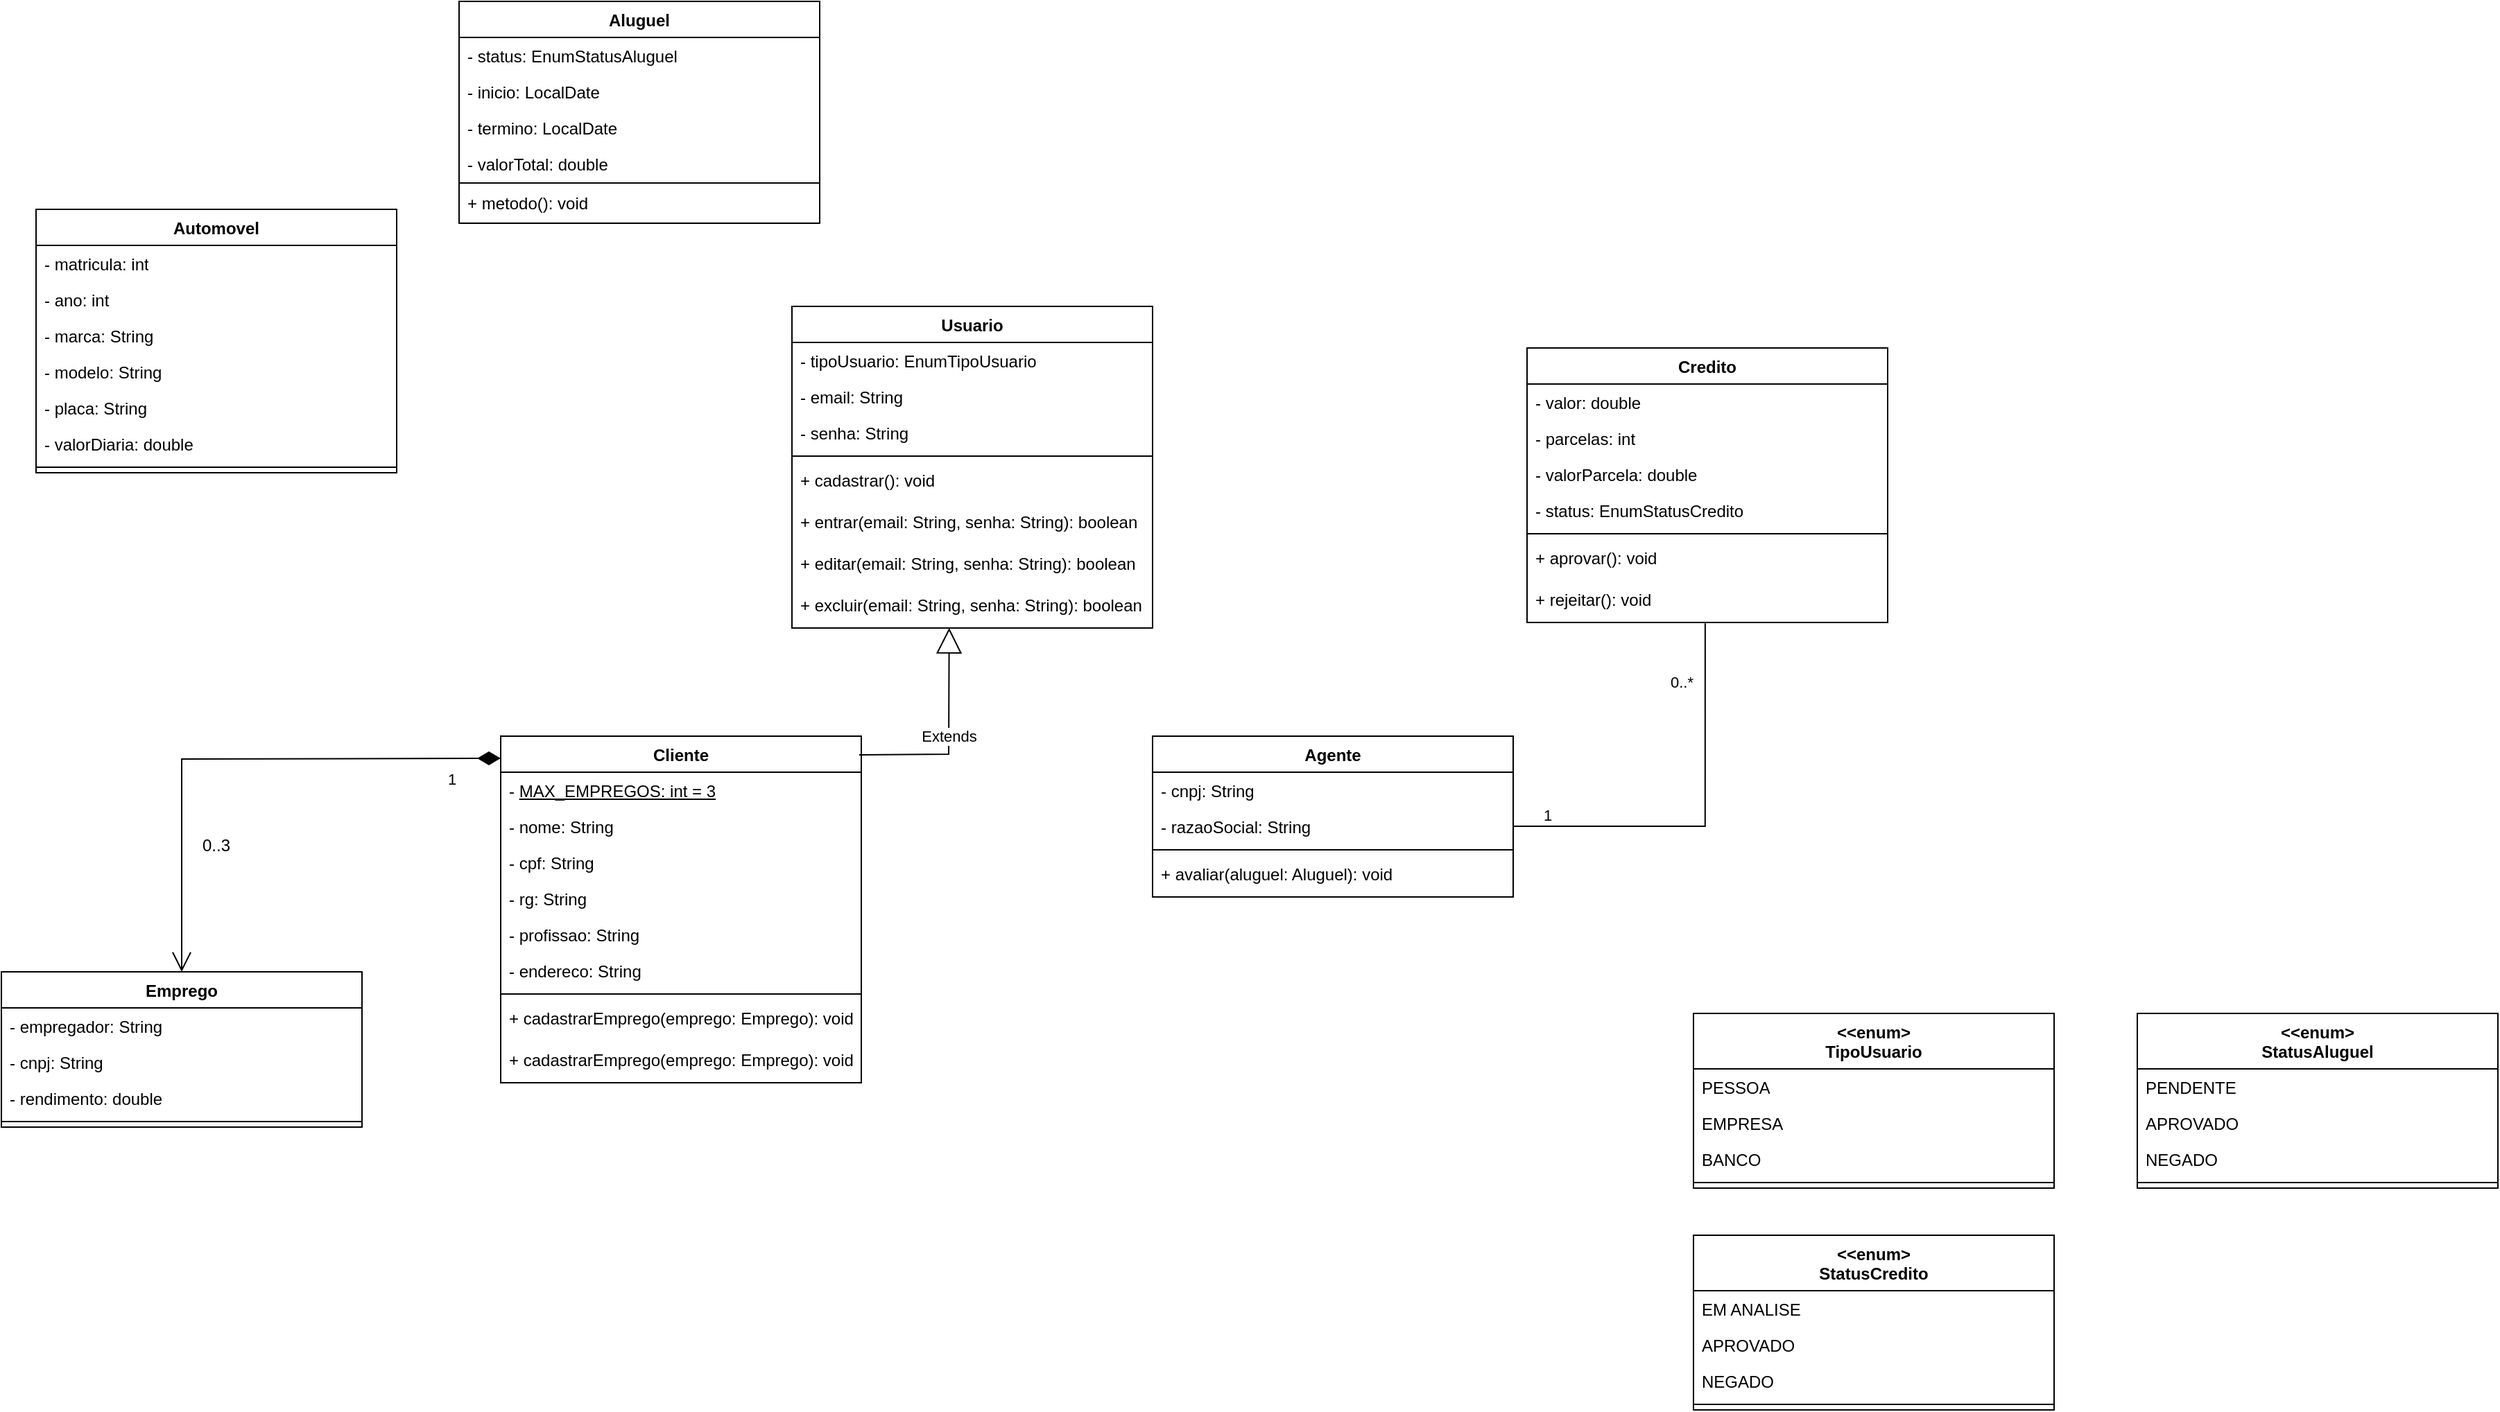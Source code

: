<mxfile version="28.1.2">
  <diagram id="C5RBs43oDa-KdzZeNtuy" name="Page-1">
    <mxGraphModel dx="1717" dy="716" grid="1" gridSize="10" guides="1" tooltips="1" connect="1" arrows="1" fold="1" page="0" pageScale="1" pageWidth="827" pageHeight="1169" math="0" shadow="0">
      <root>
        <mxCell id="WIyWlLk6GJQsqaUBKTNV-0" />
        <mxCell id="WIyWlLk6GJQsqaUBKTNV-1" parent="WIyWlLk6GJQsqaUBKTNV-0" />
        <mxCell id="J917TRUZJGlvlT8n1hcz-7" value="Cliente" style="swimlane;fontStyle=1;align=center;verticalAlign=top;childLayout=stackLayout;horizontal=1;startSize=26;horizontalStack=0;resizeParent=1;resizeParentMax=0;resizeLast=0;collapsible=1;marginBottom=0;whiteSpace=wrap;html=1;" parent="WIyWlLk6GJQsqaUBKTNV-1" vertex="1">
          <mxGeometry x="-20" y="560" width="260" height="250" as="geometry" />
        </mxCell>
        <mxCell id="J917TRUZJGlvlT8n1hcz-8" value="-&amp;nbsp;&lt;u&gt;MAX_EMPREGOS: int = 3&lt;/u&gt;&amp;nbsp;" style="text;strokeColor=none;fillColor=none;align=left;verticalAlign=top;spacingLeft=4;spacingRight=4;overflow=hidden;rotatable=0;points=[[0,0.5],[1,0.5]];portConstraint=eastwest;whiteSpace=wrap;html=1;" parent="J917TRUZJGlvlT8n1hcz-7" vertex="1">
          <mxGeometry y="26" width="260" height="26" as="geometry" />
        </mxCell>
        <mxCell id="J917TRUZJGlvlT8n1hcz-12" value="- nome: String" style="text;strokeColor=none;fillColor=none;align=left;verticalAlign=top;spacingLeft=4;spacingRight=4;overflow=hidden;rotatable=0;points=[[0,0.5],[1,0.5]];portConstraint=eastwest;whiteSpace=wrap;html=1;" parent="J917TRUZJGlvlT8n1hcz-7" vertex="1">
          <mxGeometry y="52" width="260" height="26" as="geometry" />
        </mxCell>
        <mxCell id="J917TRUZJGlvlT8n1hcz-15" value="- cpf: String&lt;div&gt;&lt;br&gt;&lt;/div&gt;" style="text;strokeColor=none;fillColor=none;align=left;verticalAlign=top;spacingLeft=4;spacingRight=4;overflow=hidden;rotatable=0;points=[[0,0.5],[1,0.5]];portConstraint=eastwest;whiteSpace=wrap;html=1;" parent="J917TRUZJGlvlT8n1hcz-7" vertex="1">
          <mxGeometry y="78" width="260" height="26" as="geometry" />
        </mxCell>
        <mxCell id="J917TRUZJGlvlT8n1hcz-14" value="- rg: String&lt;div&gt;&lt;br&gt;&lt;/div&gt;" style="text;strokeColor=none;fillColor=none;align=left;verticalAlign=top;spacingLeft=4;spacingRight=4;overflow=hidden;rotatable=0;points=[[0,0.5],[1,0.5]];portConstraint=eastwest;whiteSpace=wrap;html=1;" parent="J917TRUZJGlvlT8n1hcz-7" vertex="1">
          <mxGeometry y="104" width="260" height="26" as="geometry" />
        </mxCell>
        <mxCell id="J917TRUZJGlvlT8n1hcz-16" value="&lt;div&gt;- profissao: String&lt;/div&gt;" style="text;strokeColor=none;fillColor=none;align=left;verticalAlign=top;spacingLeft=4;spacingRight=4;overflow=hidden;rotatable=0;points=[[0,0.5],[1,0.5]];portConstraint=eastwest;whiteSpace=wrap;html=1;" parent="J917TRUZJGlvlT8n1hcz-7" vertex="1">
          <mxGeometry y="130" width="260" height="26" as="geometry" />
        </mxCell>
        <mxCell id="J917TRUZJGlvlT8n1hcz-17" value="&lt;div&gt;- endereco: String&lt;/div&gt;" style="text;strokeColor=none;fillColor=none;align=left;verticalAlign=top;spacingLeft=4;spacingRight=4;overflow=hidden;rotatable=0;points=[[0,0.5],[1,0.5]];portConstraint=eastwest;whiteSpace=wrap;html=1;" parent="J917TRUZJGlvlT8n1hcz-7" vertex="1">
          <mxGeometry y="156" width="260" height="26" as="geometry" />
        </mxCell>
        <mxCell id="J917TRUZJGlvlT8n1hcz-9" value="" style="line;strokeWidth=1;fillColor=none;align=left;verticalAlign=middle;spacingTop=-1;spacingLeft=3;spacingRight=3;rotatable=0;labelPosition=right;points=[];portConstraint=eastwest;strokeColor=inherit;" parent="J917TRUZJGlvlT8n1hcz-7" vertex="1">
          <mxGeometry y="182" width="260" height="8" as="geometry" />
        </mxCell>
        <mxCell id="J917TRUZJGlvlT8n1hcz-10" value="+ cadastrarEmprego(emprego: Emprego): void" style="text;strokeColor=none;fillColor=none;align=left;verticalAlign=top;spacingLeft=4;spacingRight=4;overflow=hidden;rotatable=0;points=[[0,0.5],[1,0.5]];portConstraint=eastwest;whiteSpace=wrap;html=1;" parent="J917TRUZJGlvlT8n1hcz-7" vertex="1">
          <mxGeometry y="190" width="260" height="30" as="geometry" />
        </mxCell>
        <mxCell id="J917TRUZJGlvlT8n1hcz-18" value="+ cadastrarEmprego(emprego: Emprego): void" style="text;strokeColor=none;fillColor=none;align=left;verticalAlign=top;spacingLeft=4;spacingRight=4;overflow=hidden;rotatable=0;points=[[0,0.5],[1,0.5]];portConstraint=eastwest;whiteSpace=wrap;html=1;" parent="J917TRUZJGlvlT8n1hcz-7" vertex="1">
          <mxGeometry y="220" width="260" height="30" as="geometry" />
        </mxCell>
        <mxCell id="J917TRUZJGlvlT8n1hcz-19" value="Agente" style="swimlane;fontStyle=1;align=center;verticalAlign=top;childLayout=stackLayout;horizontal=1;startSize=26;horizontalStack=0;resizeParent=1;resizeParentMax=0;resizeLast=0;collapsible=1;marginBottom=0;whiteSpace=wrap;html=1;" parent="WIyWlLk6GJQsqaUBKTNV-1" vertex="1">
          <mxGeometry x="450" y="560" width="260" height="116" as="geometry" />
        </mxCell>
        <mxCell id="J917TRUZJGlvlT8n1hcz-20" value="- cnpj: String" style="text;strokeColor=none;fillColor=none;align=left;verticalAlign=top;spacingLeft=4;spacingRight=4;overflow=hidden;rotatable=0;points=[[0,0.5],[1,0.5]];portConstraint=eastwest;whiteSpace=wrap;html=1;" parent="J917TRUZJGlvlT8n1hcz-19" vertex="1">
          <mxGeometry y="26" width="260" height="26" as="geometry" />
        </mxCell>
        <mxCell id="J917TRUZJGlvlT8n1hcz-21" value="- razaoSocial: String" style="text;strokeColor=none;fillColor=none;align=left;verticalAlign=top;spacingLeft=4;spacingRight=4;overflow=hidden;rotatable=0;points=[[0,0.5],[1,0.5]];portConstraint=eastwest;whiteSpace=wrap;html=1;" parent="J917TRUZJGlvlT8n1hcz-19" vertex="1">
          <mxGeometry y="52" width="260" height="26" as="geometry" />
        </mxCell>
        <mxCell id="J917TRUZJGlvlT8n1hcz-26" value="" style="line;strokeWidth=1;fillColor=none;align=left;verticalAlign=middle;spacingTop=-1;spacingLeft=3;spacingRight=3;rotatable=0;labelPosition=right;points=[];portConstraint=eastwest;strokeColor=inherit;" parent="J917TRUZJGlvlT8n1hcz-19" vertex="1">
          <mxGeometry y="78" width="260" height="8" as="geometry" />
        </mxCell>
        <mxCell id="J917TRUZJGlvlT8n1hcz-28" value="+ avaliar(aluguel: Aluguel): void" style="text;strokeColor=none;fillColor=none;align=left;verticalAlign=top;spacingLeft=4;spacingRight=4;overflow=hidden;rotatable=0;points=[[0,0.5],[1,0.5]];portConstraint=eastwest;whiteSpace=wrap;html=1;" parent="J917TRUZJGlvlT8n1hcz-19" vertex="1">
          <mxGeometry y="86" width="260" height="30" as="geometry" />
        </mxCell>
        <mxCell id="J917TRUZJGlvlT8n1hcz-29" value="Usuario" style="swimlane;fontStyle=1;align=center;verticalAlign=top;childLayout=stackLayout;horizontal=1;startSize=26;horizontalStack=0;resizeParent=1;resizeParentMax=0;resizeLast=0;collapsible=1;marginBottom=0;whiteSpace=wrap;html=1;" parent="WIyWlLk6GJQsqaUBKTNV-1" vertex="1">
          <mxGeometry x="190" y="250" width="260" height="232" as="geometry" />
        </mxCell>
        <mxCell id="J917TRUZJGlvlT8n1hcz-37" value="- tipoUsuario: EnumTipoUsuario" style="text;strokeColor=none;fillColor=none;align=left;verticalAlign=top;spacingLeft=4;spacingRight=4;overflow=hidden;rotatable=0;points=[[0,0.5],[1,0.5]];portConstraint=eastwest;whiteSpace=wrap;html=1;" parent="J917TRUZJGlvlT8n1hcz-29" vertex="1">
          <mxGeometry y="26" width="260" height="26" as="geometry" />
        </mxCell>
        <mxCell id="J917TRUZJGlvlT8n1hcz-30" value="- email: String" style="text;strokeColor=none;fillColor=none;align=left;verticalAlign=top;spacingLeft=4;spacingRight=4;overflow=hidden;rotatable=0;points=[[0,0.5],[1,0.5]];portConstraint=eastwest;whiteSpace=wrap;html=1;" parent="J917TRUZJGlvlT8n1hcz-29" vertex="1">
          <mxGeometry y="52" width="260" height="26" as="geometry" />
        </mxCell>
        <mxCell id="J917TRUZJGlvlT8n1hcz-31" value="- senha: String" style="text;strokeColor=none;fillColor=none;align=left;verticalAlign=top;spacingLeft=4;spacingRight=4;overflow=hidden;rotatable=0;points=[[0,0.5],[1,0.5]];portConstraint=eastwest;whiteSpace=wrap;html=1;" parent="J917TRUZJGlvlT8n1hcz-29" vertex="1">
          <mxGeometry y="78" width="260" height="26" as="geometry" />
        </mxCell>
        <mxCell id="J917TRUZJGlvlT8n1hcz-32" value="" style="line;strokeWidth=1;fillColor=none;align=left;verticalAlign=middle;spacingTop=-1;spacingLeft=3;spacingRight=3;rotatable=0;labelPosition=right;points=[];portConstraint=eastwest;strokeColor=inherit;" parent="J917TRUZJGlvlT8n1hcz-29" vertex="1">
          <mxGeometry y="104" width="260" height="8" as="geometry" />
        </mxCell>
        <mxCell id="J917TRUZJGlvlT8n1hcz-33" value="+ cadastrar(): void" style="text;strokeColor=none;fillColor=none;align=left;verticalAlign=top;spacingLeft=4;spacingRight=4;overflow=hidden;rotatable=0;points=[[0,0.5],[1,0.5]];portConstraint=eastwest;whiteSpace=wrap;html=1;" parent="J917TRUZJGlvlT8n1hcz-29" vertex="1">
          <mxGeometry y="112" width="260" height="30" as="geometry" />
        </mxCell>
        <mxCell id="J917TRUZJGlvlT8n1hcz-34" value="+ entrar(email: String, senha: String): boolean" style="text;strokeColor=none;fillColor=none;align=left;verticalAlign=top;spacingLeft=4;spacingRight=4;overflow=hidden;rotatable=0;points=[[0,0.5],[1,0.5]];portConstraint=eastwest;whiteSpace=wrap;html=1;" parent="J917TRUZJGlvlT8n1hcz-29" vertex="1">
          <mxGeometry y="142" width="260" height="30" as="geometry" />
        </mxCell>
        <mxCell id="J917TRUZJGlvlT8n1hcz-35" value="+ editar(email: String, senha: String): boolean" style="text;strokeColor=none;fillColor=none;align=left;verticalAlign=top;spacingLeft=4;spacingRight=4;overflow=hidden;rotatable=0;points=[[0,0.5],[1,0.5]];portConstraint=eastwest;whiteSpace=wrap;html=1;" parent="J917TRUZJGlvlT8n1hcz-29" vertex="1">
          <mxGeometry y="172" width="260" height="30" as="geometry" />
        </mxCell>
        <mxCell id="J917TRUZJGlvlT8n1hcz-36" value="+ excluir(email: String, senha: String): boolean" style="text;strokeColor=none;fillColor=none;align=left;verticalAlign=top;spacingLeft=4;spacingRight=4;overflow=hidden;rotatable=0;points=[[0,0.5],[1,0.5]];portConstraint=eastwest;whiteSpace=wrap;html=1;" parent="J917TRUZJGlvlT8n1hcz-29" vertex="1">
          <mxGeometry y="202" width="260" height="30" as="geometry" />
        </mxCell>
        <mxCell id="J917TRUZJGlvlT8n1hcz-42" value="Extends" style="endArrow=block;endSize=16;endFill=0;html=1;rounded=0;exitX=0.994;exitY=0.054;exitDx=0;exitDy=0;exitPerimeter=0;entryX=0.436;entryY=0.995;entryDx=0;entryDy=0;entryPerimeter=0;" parent="WIyWlLk6GJQsqaUBKTNV-1" source="J917TRUZJGlvlT8n1hcz-7" target="J917TRUZJGlvlT8n1hcz-36" edge="1">
          <mxGeometry width="160" relative="1" as="geometry">
            <mxPoint x="270" y="573" as="sourcePoint" />
            <mxPoint x="327" y="482" as="targetPoint" />
            <Array as="points">
              <mxPoint x="303" y="573" />
            </Array>
          </mxGeometry>
        </mxCell>
        <mxCell id="TyT2-t7BG9ULUlAxS6Ha-0" value="Emprego" style="swimlane;fontStyle=1;align=center;verticalAlign=top;childLayout=stackLayout;horizontal=1;startSize=26;horizontalStack=0;resizeParent=1;resizeParentMax=0;resizeLast=0;collapsible=1;marginBottom=0;whiteSpace=wrap;html=1;" vertex="1" parent="WIyWlLk6GJQsqaUBKTNV-1">
          <mxGeometry x="-380" y="730" width="260" height="112" as="geometry" />
        </mxCell>
        <mxCell id="TyT2-t7BG9ULUlAxS6Ha-2" value="- empregador: String" style="text;strokeColor=none;fillColor=none;align=left;verticalAlign=top;spacingLeft=4;spacingRight=4;overflow=hidden;rotatable=0;points=[[0,0.5],[1,0.5]];portConstraint=eastwest;whiteSpace=wrap;html=1;" vertex="1" parent="TyT2-t7BG9ULUlAxS6Ha-0">
          <mxGeometry y="26" width="260" height="26" as="geometry" />
        </mxCell>
        <mxCell id="TyT2-t7BG9ULUlAxS6Ha-3" value="&lt;div&gt;- cnpj: String&lt;/div&gt;" style="text;strokeColor=none;fillColor=none;align=left;verticalAlign=top;spacingLeft=4;spacingRight=4;overflow=hidden;rotatable=0;points=[[0,0.5],[1,0.5]];portConstraint=eastwest;whiteSpace=wrap;html=1;" vertex="1" parent="TyT2-t7BG9ULUlAxS6Ha-0">
          <mxGeometry y="52" width="260" height="26" as="geometry" />
        </mxCell>
        <mxCell id="TyT2-t7BG9ULUlAxS6Ha-69" value="&lt;div&gt;- rendimento: double&lt;/div&gt;" style="text;strokeColor=none;fillColor=none;align=left;verticalAlign=top;spacingLeft=4;spacingRight=4;overflow=hidden;rotatable=0;points=[[0,0.5],[1,0.5]];portConstraint=eastwest;whiteSpace=wrap;html=1;" vertex="1" parent="TyT2-t7BG9ULUlAxS6Ha-0">
          <mxGeometry y="78" width="260" height="26" as="geometry" />
        </mxCell>
        <mxCell id="TyT2-t7BG9ULUlAxS6Ha-7" value="" style="line;strokeWidth=1;fillColor=none;align=left;verticalAlign=middle;spacingTop=-1;spacingLeft=3;spacingRight=3;rotatable=0;labelPosition=right;points=[];portConstraint=eastwest;strokeColor=inherit;" vertex="1" parent="TyT2-t7BG9ULUlAxS6Ha-0">
          <mxGeometry y="104" width="260" height="8" as="geometry" />
        </mxCell>
        <mxCell id="TyT2-t7BG9ULUlAxS6Ha-10" value="1" style="endArrow=open;html=1;endSize=12;startArrow=diamondThin;startSize=14;startFill=1;edgeStyle=orthogonalEdgeStyle;align=left;verticalAlign=bottom;rounded=0;entryX=0.5;entryY=0;entryDx=0;entryDy=0;" edge="1" parent="WIyWlLk6GJQsqaUBKTNV-1" target="TyT2-t7BG9ULUlAxS6Ha-0">
          <mxGeometry x="-0.791" y="24" relative="1" as="geometry">
            <mxPoint x="-20" y="576" as="sourcePoint" />
            <mxPoint x="-160" y="610" as="targetPoint" />
            <mxPoint as="offset" />
          </mxGeometry>
        </mxCell>
        <mxCell id="TyT2-t7BG9ULUlAxS6Ha-13" value="0..3" style="text;html=1;align=center;verticalAlign=middle;whiteSpace=wrap;rounded=0;" vertex="1" parent="WIyWlLk6GJQsqaUBKTNV-1">
          <mxGeometry x="-240" y="627" width="30" height="23" as="geometry" />
        </mxCell>
        <mxCell id="TyT2-t7BG9ULUlAxS6Ha-14" value="Automovel" style="swimlane;fontStyle=1;align=center;verticalAlign=top;childLayout=stackLayout;horizontal=1;startSize=26;horizontalStack=0;resizeParent=1;resizeParentMax=0;resizeLast=0;collapsible=1;marginBottom=0;whiteSpace=wrap;html=1;" vertex="1" parent="WIyWlLk6GJQsqaUBKTNV-1">
          <mxGeometry x="-355" y="180" width="260" height="190" as="geometry" />
        </mxCell>
        <mxCell id="TyT2-t7BG9ULUlAxS6Ha-15" value="- matricula: int" style="text;strokeColor=none;fillColor=none;align=left;verticalAlign=top;spacingLeft=4;spacingRight=4;overflow=hidden;rotatable=0;points=[[0,0.5],[1,0.5]];portConstraint=eastwest;whiteSpace=wrap;html=1;" vertex="1" parent="TyT2-t7BG9ULUlAxS6Ha-14">
          <mxGeometry y="26" width="260" height="26" as="geometry" />
        </mxCell>
        <mxCell id="TyT2-t7BG9ULUlAxS6Ha-16" value="- ano: int" style="text;strokeColor=none;fillColor=none;align=left;verticalAlign=top;spacingLeft=4;spacingRight=4;overflow=hidden;rotatable=0;points=[[0,0.5],[1,0.5]];portConstraint=eastwest;whiteSpace=wrap;html=1;" vertex="1" parent="TyT2-t7BG9ULUlAxS6Ha-14">
          <mxGeometry y="52" width="260" height="26" as="geometry" />
        </mxCell>
        <mxCell id="TyT2-t7BG9ULUlAxS6Ha-17" value="- marca: String&lt;div&gt;&lt;br&gt;&lt;/div&gt;" style="text;strokeColor=none;fillColor=none;align=left;verticalAlign=top;spacingLeft=4;spacingRight=4;overflow=hidden;rotatable=0;points=[[0,0.5],[1,0.5]];portConstraint=eastwest;whiteSpace=wrap;html=1;" vertex="1" parent="TyT2-t7BG9ULUlAxS6Ha-14">
          <mxGeometry y="78" width="260" height="26" as="geometry" />
        </mxCell>
        <mxCell id="TyT2-t7BG9ULUlAxS6Ha-18" value="- modelo: String&lt;div&gt;&lt;br&gt;&lt;/div&gt;" style="text;strokeColor=none;fillColor=none;align=left;verticalAlign=top;spacingLeft=4;spacingRight=4;overflow=hidden;rotatable=0;points=[[0,0.5],[1,0.5]];portConstraint=eastwest;whiteSpace=wrap;html=1;" vertex="1" parent="TyT2-t7BG9ULUlAxS6Ha-14">
          <mxGeometry y="104" width="260" height="26" as="geometry" />
        </mxCell>
        <mxCell id="TyT2-t7BG9ULUlAxS6Ha-19" value="&lt;div&gt;- placa: String&lt;/div&gt;" style="text;strokeColor=none;fillColor=none;align=left;verticalAlign=top;spacingLeft=4;spacingRight=4;overflow=hidden;rotatable=0;points=[[0,0.5],[1,0.5]];portConstraint=eastwest;whiteSpace=wrap;html=1;" vertex="1" parent="TyT2-t7BG9ULUlAxS6Ha-14">
          <mxGeometry y="130" width="260" height="26" as="geometry" />
        </mxCell>
        <mxCell id="TyT2-t7BG9ULUlAxS6Ha-20" value="&lt;div&gt;- valorDiaria: double&lt;/div&gt;" style="text;strokeColor=none;fillColor=none;align=left;verticalAlign=top;spacingLeft=4;spacingRight=4;overflow=hidden;rotatable=0;points=[[0,0.5],[1,0.5]];portConstraint=eastwest;whiteSpace=wrap;html=1;" vertex="1" parent="TyT2-t7BG9ULUlAxS6Ha-14">
          <mxGeometry y="156" width="260" height="26" as="geometry" />
        </mxCell>
        <mxCell id="TyT2-t7BG9ULUlAxS6Ha-21" value="" style="line;strokeWidth=1;fillColor=none;align=left;verticalAlign=middle;spacingTop=-1;spacingLeft=3;spacingRight=3;rotatable=0;labelPosition=right;points=[];portConstraint=eastwest;strokeColor=inherit;" vertex="1" parent="TyT2-t7BG9ULUlAxS6Ha-14">
          <mxGeometry y="182" width="260" height="8" as="geometry" />
        </mxCell>
        <mxCell id="TyT2-t7BG9ULUlAxS6Ha-24" value="&amp;lt;&amp;lt;enum&amp;gt;&lt;div&gt;&lt;span style=&quot;background-color: transparent; color: light-dark(rgb(0, 0, 0), rgb(255, 255, 255));&quot;&gt;TipoUsuario&lt;/span&gt;&lt;/div&gt;" style="swimlane;fontStyle=1;align=center;verticalAlign=top;childLayout=stackLayout;horizontal=1;startSize=40;horizontalStack=0;resizeParent=1;resizeParentMax=0;resizeLast=0;collapsible=1;marginBottom=0;whiteSpace=wrap;html=1;" vertex="1" parent="WIyWlLk6GJQsqaUBKTNV-1">
          <mxGeometry x="840" y="760" width="260" height="126" as="geometry" />
        </mxCell>
        <mxCell id="TyT2-t7BG9ULUlAxS6Ha-25" value="PESSOA" style="text;strokeColor=none;fillColor=none;align=left;verticalAlign=top;spacingLeft=4;spacingRight=4;overflow=hidden;rotatable=0;points=[[0,0.5],[1,0.5]];portConstraint=eastwest;whiteSpace=wrap;html=1;" vertex="1" parent="TyT2-t7BG9ULUlAxS6Ha-24">
          <mxGeometry y="40" width="260" height="26" as="geometry" />
        </mxCell>
        <mxCell id="TyT2-t7BG9ULUlAxS6Ha-34" value="EMPRESA" style="text;strokeColor=none;fillColor=none;align=left;verticalAlign=top;spacingLeft=4;spacingRight=4;overflow=hidden;rotatable=0;points=[[0,0.5],[1,0.5]];portConstraint=eastwest;whiteSpace=wrap;html=1;" vertex="1" parent="TyT2-t7BG9ULUlAxS6Ha-24">
          <mxGeometry y="66" width="260" height="26" as="geometry" />
        </mxCell>
        <mxCell id="TyT2-t7BG9ULUlAxS6Ha-26" value="BANCO" style="text;strokeColor=none;fillColor=none;align=left;verticalAlign=top;spacingLeft=4;spacingRight=4;overflow=hidden;rotatable=0;points=[[0,0.5],[1,0.5]];portConstraint=eastwest;whiteSpace=wrap;html=1;" vertex="1" parent="TyT2-t7BG9ULUlAxS6Ha-24">
          <mxGeometry y="92" width="260" height="26" as="geometry" />
        </mxCell>
        <mxCell id="TyT2-t7BG9ULUlAxS6Ha-31" value="" style="line;strokeWidth=1;fillColor=none;align=left;verticalAlign=middle;spacingTop=-1;spacingLeft=3;spacingRight=3;rotatable=0;labelPosition=right;points=[];portConstraint=eastwest;strokeColor=inherit;" vertex="1" parent="TyT2-t7BG9ULUlAxS6Ha-24">
          <mxGeometry y="118" width="260" height="8" as="geometry" />
        </mxCell>
        <mxCell id="TyT2-t7BG9ULUlAxS6Ha-37" value="Aluguel" style="swimlane;fontStyle=1;align=center;verticalAlign=top;childLayout=stackLayout;horizontal=1;startSize=26;horizontalStack=0;resizeParent=1;resizeParentMax=0;resizeLast=0;collapsible=1;marginBottom=0;whiteSpace=wrap;html=1;" vertex="1" parent="WIyWlLk6GJQsqaUBKTNV-1">
          <mxGeometry x="-50" y="30" width="260" height="160" as="geometry" />
        </mxCell>
        <mxCell id="TyT2-t7BG9ULUlAxS6Ha-38" value="- status: EnumStatusAluguel" style="text;strokeColor=none;fillColor=none;align=left;verticalAlign=top;spacingLeft=4;spacingRight=4;overflow=hidden;rotatable=0;points=[[0,0.5],[1,0.5]];portConstraint=eastwest;whiteSpace=wrap;html=1;" vertex="1" parent="TyT2-t7BG9ULUlAxS6Ha-37">
          <mxGeometry y="26" width="260" height="26" as="geometry" />
        </mxCell>
        <mxCell id="TyT2-t7BG9ULUlAxS6Ha-39" value="- inicio: LocalDate" style="text;strokeColor=none;fillColor=none;align=left;verticalAlign=top;spacingLeft=4;spacingRight=4;overflow=hidden;rotatable=0;points=[[0,0.5],[1,0.5]];portConstraint=eastwest;whiteSpace=wrap;html=1;" vertex="1" parent="TyT2-t7BG9ULUlAxS6Ha-37">
          <mxGeometry y="52" width="260" height="26" as="geometry" />
        </mxCell>
        <mxCell id="TyT2-t7BG9ULUlAxS6Ha-40" value="&lt;div&gt;- termino: LocalDate&lt;/div&gt;" style="text;strokeColor=none;fillColor=none;align=left;verticalAlign=top;spacingLeft=4;spacingRight=4;overflow=hidden;rotatable=0;points=[[0,0.5],[1,0.5]];portConstraint=eastwest;whiteSpace=wrap;html=1;" vertex="1" parent="TyT2-t7BG9ULUlAxS6Ha-37">
          <mxGeometry y="78" width="260" height="26" as="geometry" />
        </mxCell>
        <mxCell id="TyT2-t7BG9ULUlAxS6Ha-41" value="- valorTotal: double" style="text;strokeColor=none;fillColor=none;align=left;verticalAlign=top;spacingLeft=4;spacingRight=4;overflow=hidden;rotatable=0;points=[[0,0.5],[1,0.5]];portConstraint=eastwest;whiteSpace=wrap;html=1;" vertex="1" parent="TyT2-t7BG9ULUlAxS6Ha-37">
          <mxGeometry y="104" width="260" height="26" as="geometry" />
        </mxCell>
        <mxCell id="TyT2-t7BG9ULUlAxS6Ha-44" value="" style="line;strokeWidth=1;fillColor=none;align=left;verticalAlign=middle;spacingTop=-1;spacingLeft=3;spacingRight=3;rotatable=0;labelPosition=right;points=[];portConstraint=eastwest;strokeColor=inherit;" vertex="1" parent="TyT2-t7BG9ULUlAxS6Ha-37">
          <mxGeometry y="130" width="260" height="2" as="geometry" />
        </mxCell>
        <mxCell id="TyT2-t7BG9ULUlAxS6Ha-45" value="+ metodo(): void" style="text;strokeColor=none;fillColor=none;align=left;verticalAlign=top;spacingLeft=4;spacingRight=4;overflow=hidden;rotatable=0;points=[[0,0.5],[1,0.5]];portConstraint=eastwest;whiteSpace=wrap;html=1;" vertex="1" parent="TyT2-t7BG9ULUlAxS6Ha-37">
          <mxGeometry y="132" width="260" height="28" as="geometry" />
        </mxCell>
        <mxCell id="TyT2-t7BG9ULUlAxS6Ha-46" value="&amp;lt;&amp;lt;enum&amp;gt;&lt;div&gt;&lt;span style=&quot;background-color: transparent; color: light-dark(rgb(0, 0, 0), rgb(255, 255, 255));&quot;&gt;StatusAluguel&lt;/span&gt;&lt;/div&gt;" style="swimlane;fontStyle=1;align=center;verticalAlign=top;childLayout=stackLayout;horizontal=1;startSize=40;horizontalStack=0;resizeParent=1;resizeParentMax=0;resizeLast=0;collapsible=1;marginBottom=0;whiteSpace=wrap;html=1;" vertex="1" parent="WIyWlLk6GJQsqaUBKTNV-1">
          <mxGeometry x="1160" y="760" width="260" height="126" as="geometry" />
        </mxCell>
        <mxCell id="TyT2-t7BG9ULUlAxS6Ha-47" value="PENDENTE" style="text;strokeColor=none;fillColor=none;align=left;verticalAlign=top;spacingLeft=4;spacingRight=4;overflow=hidden;rotatable=0;points=[[0,0.5],[1,0.5]];portConstraint=eastwest;whiteSpace=wrap;html=1;" vertex="1" parent="TyT2-t7BG9ULUlAxS6Ha-46">
          <mxGeometry y="40" width="260" height="26" as="geometry" />
        </mxCell>
        <mxCell id="TyT2-t7BG9ULUlAxS6Ha-48" value="APROVADO" style="text;strokeColor=none;fillColor=none;align=left;verticalAlign=top;spacingLeft=4;spacingRight=4;overflow=hidden;rotatable=0;points=[[0,0.5],[1,0.5]];portConstraint=eastwest;whiteSpace=wrap;html=1;" vertex="1" parent="TyT2-t7BG9ULUlAxS6Ha-46">
          <mxGeometry y="66" width="260" height="26" as="geometry" />
        </mxCell>
        <mxCell id="TyT2-t7BG9ULUlAxS6Ha-49" value="NEGADO" style="text;strokeColor=none;fillColor=none;align=left;verticalAlign=top;spacingLeft=4;spacingRight=4;overflow=hidden;rotatable=0;points=[[0,0.5],[1,0.5]];portConstraint=eastwest;whiteSpace=wrap;html=1;" vertex="1" parent="TyT2-t7BG9ULUlAxS6Ha-46">
          <mxGeometry y="92" width="260" height="26" as="geometry" />
        </mxCell>
        <mxCell id="TyT2-t7BG9ULUlAxS6Ha-50" value="" style="line;strokeWidth=1;fillColor=none;align=left;verticalAlign=middle;spacingTop=-1;spacingLeft=3;spacingRight=3;rotatable=0;labelPosition=right;points=[];portConstraint=eastwest;strokeColor=inherit;" vertex="1" parent="TyT2-t7BG9ULUlAxS6Ha-46">
          <mxGeometry y="118" width="260" height="8" as="geometry" />
        </mxCell>
        <mxCell id="TyT2-t7BG9ULUlAxS6Ha-51" value="&amp;lt;&amp;lt;enum&amp;gt;&lt;div&gt;&lt;span style=&quot;background-color: transparent; color: light-dark(rgb(0, 0, 0), rgb(255, 255, 255));&quot;&gt;StatusCredito&lt;/span&gt;&lt;/div&gt;" style="swimlane;fontStyle=1;align=center;verticalAlign=top;childLayout=stackLayout;horizontal=1;startSize=40;horizontalStack=0;resizeParent=1;resizeParentMax=0;resizeLast=0;collapsible=1;marginBottom=0;whiteSpace=wrap;html=1;" vertex="1" parent="WIyWlLk6GJQsqaUBKTNV-1">
          <mxGeometry x="840" y="920" width="260" height="126" as="geometry" />
        </mxCell>
        <mxCell id="TyT2-t7BG9ULUlAxS6Ha-52" value="EM ANALISE" style="text;strokeColor=none;fillColor=none;align=left;verticalAlign=top;spacingLeft=4;spacingRight=4;overflow=hidden;rotatable=0;points=[[0,0.5],[1,0.5]];portConstraint=eastwest;whiteSpace=wrap;html=1;" vertex="1" parent="TyT2-t7BG9ULUlAxS6Ha-51">
          <mxGeometry y="40" width="260" height="26" as="geometry" />
        </mxCell>
        <mxCell id="TyT2-t7BG9ULUlAxS6Ha-53" value="APROVADO" style="text;strokeColor=none;fillColor=none;align=left;verticalAlign=top;spacingLeft=4;spacingRight=4;overflow=hidden;rotatable=0;points=[[0,0.5],[1,0.5]];portConstraint=eastwest;whiteSpace=wrap;html=1;" vertex="1" parent="TyT2-t7BG9ULUlAxS6Ha-51">
          <mxGeometry y="66" width="260" height="26" as="geometry" />
        </mxCell>
        <mxCell id="TyT2-t7BG9ULUlAxS6Ha-54" value="NEGADO" style="text;strokeColor=none;fillColor=none;align=left;verticalAlign=top;spacingLeft=4;spacingRight=4;overflow=hidden;rotatable=0;points=[[0,0.5],[1,0.5]];portConstraint=eastwest;whiteSpace=wrap;html=1;" vertex="1" parent="TyT2-t7BG9ULUlAxS6Ha-51">
          <mxGeometry y="92" width="260" height="26" as="geometry" />
        </mxCell>
        <mxCell id="TyT2-t7BG9ULUlAxS6Ha-55" value="" style="line;strokeWidth=1;fillColor=none;align=left;verticalAlign=middle;spacingTop=-1;spacingLeft=3;spacingRight=3;rotatable=0;labelPosition=right;points=[];portConstraint=eastwest;strokeColor=inherit;" vertex="1" parent="TyT2-t7BG9ULUlAxS6Ha-51">
          <mxGeometry y="118" width="260" height="8" as="geometry" />
        </mxCell>
        <mxCell id="TyT2-t7BG9ULUlAxS6Ha-56" value="Credito" style="swimlane;fontStyle=1;align=center;verticalAlign=top;childLayout=stackLayout;horizontal=1;startSize=26;horizontalStack=0;resizeParent=1;resizeParentMax=0;resizeLast=0;collapsible=1;marginBottom=0;whiteSpace=wrap;html=1;" vertex="1" parent="WIyWlLk6GJQsqaUBKTNV-1">
          <mxGeometry x="720" y="280" width="260" height="198" as="geometry" />
        </mxCell>
        <mxCell id="TyT2-t7BG9ULUlAxS6Ha-57" value="- valor: double" style="text;strokeColor=none;fillColor=none;align=left;verticalAlign=top;spacingLeft=4;spacingRight=4;overflow=hidden;rotatable=0;points=[[0,0.5],[1,0.5]];portConstraint=eastwest;whiteSpace=wrap;html=1;" vertex="1" parent="TyT2-t7BG9ULUlAxS6Ha-56">
          <mxGeometry y="26" width="260" height="26" as="geometry" />
        </mxCell>
        <mxCell id="TyT2-t7BG9ULUlAxS6Ha-58" value="- parcelas: int" style="text;strokeColor=none;fillColor=none;align=left;verticalAlign=top;spacingLeft=4;spacingRight=4;overflow=hidden;rotatable=0;points=[[0,0.5],[1,0.5]];portConstraint=eastwest;whiteSpace=wrap;html=1;" vertex="1" parent="TyT2-t7BG9ULUlAxS6Ha-56">
          <mxGeometry y="52" width="260" height="26" as="geometry" />
        </mxCell>
        <mxCell id="TyT2-t7BG9ULUlAxS6Ha-59" value="- valorParcela: double" style="text;strokeColor=none;fillColor=none;align=left;verticalAlign=top;spacingLeft=4;spacingRight=4;overflow=hidden;rotatable=0;points=[[0,0.5],[1,0.5]];portConstraint=eastwest;whiteSpace=wrap;html=1;" vertex="1" parent="TyT2-t7BG9ULUlAxS6Ha-56">
          <mxGeometry y="78" width="260" height="26" as="geometry" />
        </mxCell>
        <mxCell id="TyT2-t7BG9ULUlAxS6Ha-65" value="- status: EnumStatusCredito" style="text;strokeColor=none;fillColor=none;align=left;verticalAlign=top;spacingLeft=4;spacingRight=4;overflow=hidden;rotatable=0;points=[[0,0.5],[1,0.5]];portConstraint=eastwest;whiteSpace=wrap;html=1;" vertex="1" parent="TyT2-t7BG9ULUlAxS6Ha-56">
          <mxGeometry y="104" width="260" height="26" as="geometry" />
        </mxCell>
        <mxCell id="TyT2-t7BG9ULUlAxS6Ha-60" value="" style="line;strokeWidth=1;fillColor=none;align=left;verticalAlign=middle;spacingTop=-1;spacingLeft=3;spacingRight=3;rotatable=0;labelPosition=right;points=[];portConstraint=eastwest;strokeColor=inherit;" vertex="1" parent="TyT2-t7BG9ULUlAxS6Ha-56">
          <mxGeometry y="130" width="260" height="8" as="geometry" />
        </mxCell>
        <mxCell id="TyT2-t7BG9ULUlAxS6Ha-61" value="+ aprovar(): void" style="text;strokeColor=none;fillColor=none;align=left;verticalAlign=top;spacingLeft=4;spacingRight=4;overflow=hidden;rotatable=0;points=[[0,0.5],[1,0.5]];portConstraint=eastwest;whiteSpace=wrap;html=1;" vertex="1" parent="TyT2-t7BG9ULUlAxS6Ha-56">
          <mxGeometry y="138" width="260" height="30" as="geometry" />
        </mxCell>
        <mxCell id="TyT2-t7BG9ULUlAxS6Ha-62" value="+ rejeitar(): void" style="text;strokeColor=none;fillColor=none;align=left;verticalAlign=top;spacingLeft=4;spacingRight=4;overflow=hidden;rotatable=0;points=[[0,0.5],[1,0.5]];portConstraint=eastwest;whiteSpace=wrap;html=1;" vertex="1" parent="TyT2-t7BG9ULUlAxS6Ha-56">
          <mxGeometry y="168" width="260" height="30" as="geometry" />
        </mxCell>
        <mxCell id="TyT2-t7BG9ULUlAxS6Ha-66" value="" style="endArrow=none;html=1;edgeStyle=orthogonalEdgeStyle;rounded=0;exitX=1;exitY=0.5;exitDx=0;exitDy=0;entryX=0.494;entryY=1.02;entryDx=0;entryDy=0;entryPerimeter=0;" edge="1" parent="WIyWlLk6GJQsqaUBKTNV-1" source="J917TRUZJGlvlT8n1hcz-21" target="TyT2-t7BG9ULUlAxS6Ha-62">
          <mxGeometry relative="1" as="geometry">
            <mxPoint x="720" y="594.404" as="sourcePoint" />
            <mxPoint x="881.44" y="500.01" as="targetPoint" />
          </mxGeometry>
        </mxCell>
        <mxCell id="TyT2-t7BG9ULUlAxS6Ha-67" value="1" style="edgeLabel;resizable=0;html=1;align=left;verticalAlign=bottom;" connectable="0" vertex="1" parent="TyT2-t7BG9ULUlAxS6Ha-66">
          <mxGeometry x="-1" relative="1" as="geometry">
            <mxPoint x="20" as="offset" />
          </mxGeometry>
        </mxCell>
        <mxCell id="TyT2-t7BG9ULUlAxS6Ha-68" value="0..*" style="edgeLabel;resizable=0;html=1;align=right;verticalAlign=bottom;" connectable="0" vertex="1" parent="TyT2-t7BG9ULUlAxS6Ha-66">
          <mxGeometry x="1" relative="1" as="geometry">
            <mxPoint x="-8" y="51" as="offset" />
          </mxGeometry>
        </mxCell>
      </root>
    </mxGraphModel>
  </diagram>
</mxfile>
